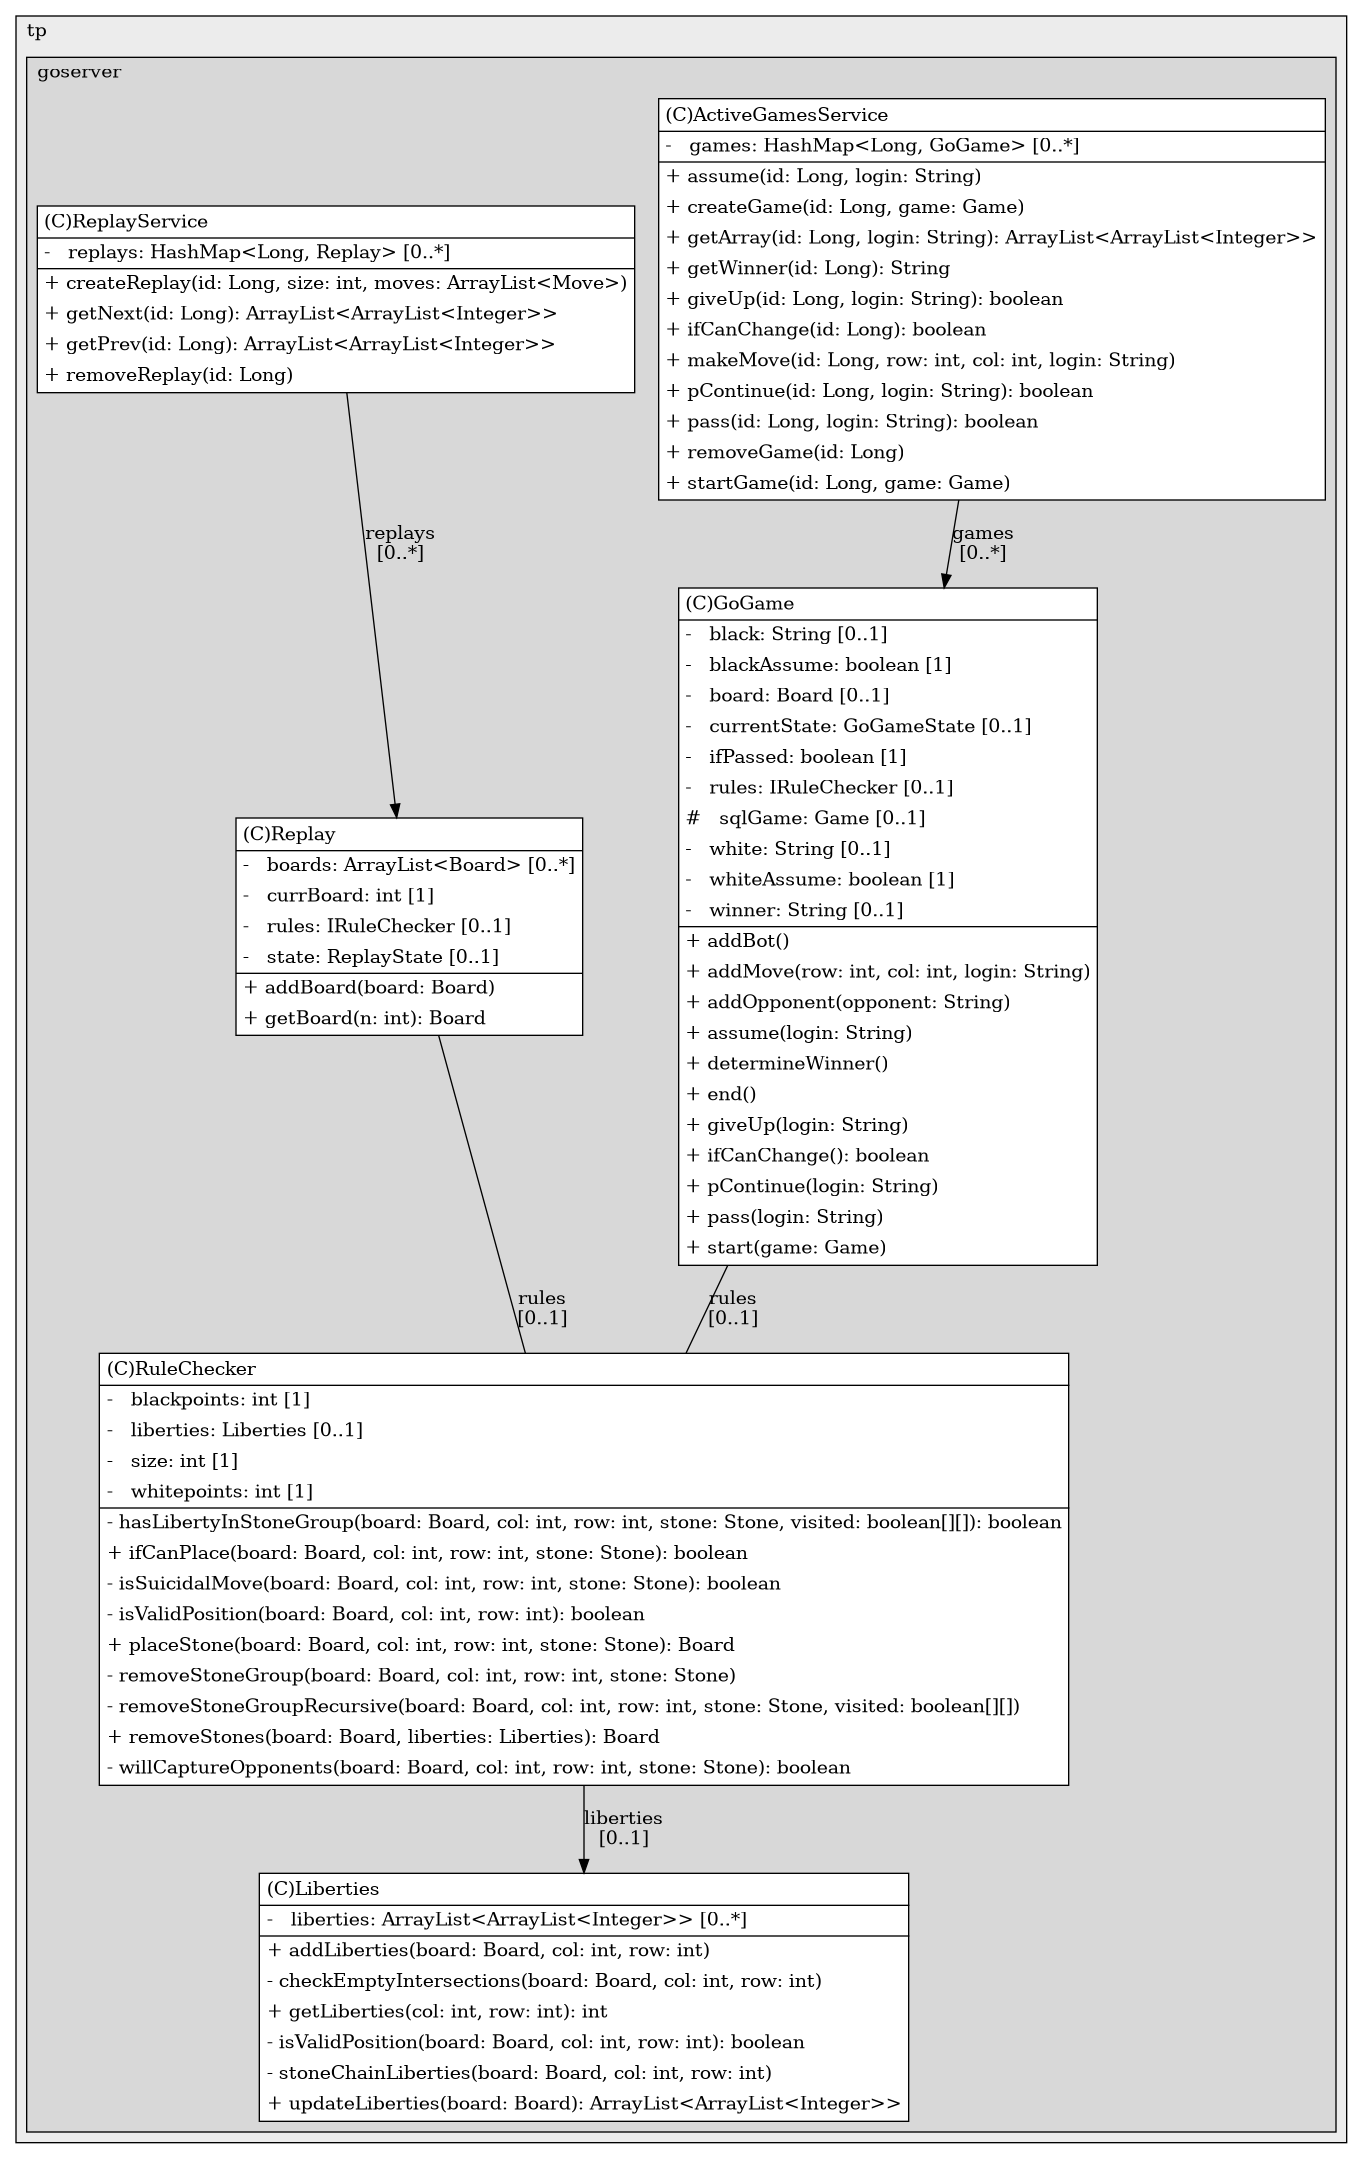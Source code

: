@startuml

/' diagram meta data start
config=StructureConfiguration;
{
  "projectClassification": {
    "searchMode": "OpenProject", // OpenProject, AllProjects
    "includedProjects": "",
    "pathEndKeywords": "*.impl",
    "isClientPath": "",
    "isClientName": "",
    "isTestPath": "",
    "isTestName": "",
    "isMappingPath": "",
    "isMappingName": "",
    "isDataAccessPath": "",
    "isDataAccessName": "",
    "isDataStructurePath": "",
    "isDataStructureName": "",
    "isInterfaceStructuresPath": "",
    "isInterfaceStructuresName": "",
    "isEntryPointPath": "",
    "isEntryPointName": "",
    "treatFinalFieldsAsMandatory": false
  },
  "graphRestriction": {
    "classPackageExcludeFilter": "",
    "classPackageIncludeFilter": "",
    "classNameExcludeFilter": "",
    "classNameIncludeFilter": "",
    "methodNameExcludeFilter": "",
    "methodNameIncludeFilter": "",
    "removeByInheritance": "", // inheritance/annotation based filtering is done in a second step
    "removeByAnnotation": "",
    "removeByClassPackage": "", // cleanup the graph after inheritance/annotation based filtering is done
    "removeByClassName": "",
    "cutMappings": false,
    "cutEnum": true,
    "cutTests": true,
    "cutClient": true,
    "cutDataAccess": false,
    "cutInterfaceStructures": false,
    "cutDataStructures": false,
    "cutGetterAndSetter": true,
    "cutConstructors": true
  },
  "graphTraversal": {
    "forwardDepth": 3,
    "backwardDepth": 3,
    "classPackageExcludeFilter": "",
    "classPackageIncludeFilter": "",
    "classNameExcludeFilter": "",
    "classNameIncludeFilter": "",
    "methodNameExcludeFilter": "",
    "methodNameIncludeFilter": "",
    "hideMappings": false,
    "hideDataStructures": false,
    "hidePrivateMethods": true,
    "hideInterfaceCalls": true, // indirection: implementation -> interface (is hidden) -> implementation
    "onlyShowApplicationEntryPoints": false, // root node is included
    "useMethodCallsForStructureDiagram": "ForwardOnly" // ForwardOnly, BothDirections, No
  },
  "details": {
    "aggregation": "GroupByClass", // ByClass, GroupByClass, None
    "showClassGenericTypes": true,
    "showMethods": true,
    "showMethodParameterNames": true,
    "showMethodParameterTypes": true,
    "showMethodReturnType": true,
    "showPackageLevels": 2,
    "showDetailedClassStructure": true
  },
  "rootClass": "com.tp.goserver.Liberties",
  "extensionCallbackMethod": "" // qualified.class.name#methodName - signature: public static String method(String)
}
diagram meta data end '/



digraph g {
    rankdir="TB"
    splines=polyline
    

'nodes 
subgraph cluster_3708 { 
   	label=tp
	labeljust=l
	fillcolor="#ececec"
	style=filled
   
   subgraph cluster_2122490531 { 
   	label=goserver
	labeljust=l
	fillcolor="#d8d8d8"
	style=filled
   
   ActiveGamesService540499056[
	label=<<TABLE BORDER="1" CELLBORDER="0" CELLPADDING="4" CELLSPACING="0">
<TR><TD ALIGN="LEFT" >(C)ActiveGamesService</TD></TR>
<HR/>
<TR><TD ALIGN="LEFT" >-   games: HashMap&lt;Long, GoGame&gt; [0..*]</TD></TR>
<HR/>
<TR><TD ALIGN="LEFT" >+ assume(id: Long, login: String)</TD></TR>
<TR><TD ALIGN="LEFT" >+ createGame(id: Long, game: Game)</TD></TR>
<TR><TD ALIGN="LEFT" >+ getArray(id: Long, login: String): ArrayList&lt;ArrayList&lt;Integer&gt;&gt;</TD></TR>
<TR><TD ALIGN="LEFT" >+ getWinner(id: Long): String</TD></TR>
<TR><TD ALIGN="LEFT" >+ giveUp(id: Long, login: String): boolean</TD></TR>
<TR><TD ALIGN="LEFT" >+ ifCanChange(id: Long): boolean</TD></TR>
<TR><TD ALIGN="LEFT" >+ makeMove(id: Long, row: int, col: int, login: String)</TD></TR>
<TR><TD ALIGN="LEFT" >+ pContinue(id: Long, login: String): boolean</TD></TR>
<TR><TD ALIGN="LEFT" >+ pass(id: Long, login: String): boolean</TD></TR>
<TR><TD ALIGN="LEFT" >+ removeGame(id: Long)</TD></TR>
<TR><TD ALIGN="LEFT" >+ startGame(id: Long, game: Game)</TD></TR>
</TABLE>>
	style=filled
	margin=0
	shape=plaintext
	fillcolor="#FFFFFF"
];

GoGame540499056[
	label=<<TABLE BORDER="1" CELLBORDER="0" CELLPADDING="4" CELLSPACING="0">
<TR><TD ALIGN="LEFT" >(C)GoGame</TD></TR>
<HR/>
<TR><TD ALIGN="LEFT" >-   black: String [0..1]</TD></TR>
<TR><TD ALIGN="LEFT" >-   blackAssume: boolean [1]</TD></TR>
<TR><TD ALIGN="LEFT" >-   board: Board [0..1]</TD></TR>
<TR><TD ALIGN="LEFT" >-   currentState: GoGameState [0..1]</TD></TR>
<TR><TD ALIGN="LEFT" >-   ifPassed: boolean [1]</TD></TR>
<TR><TD ALIGN="LEFT" >-   rules: IRuleChecker [0..1]</TD></TR>
<TR><TD ALIGN="LEFT" >#   sqlGame: Game [0..1]</TD></TR>
<TR><TD ALIGN="LEFT" >-   white: String [0..1]</TD></TR>
<TR><TD ALIGN="LEFT" >-   whiteAssume: boolean [1]</TD></TR>
<TR><TD ALIGN="LEFT" >-   winner: String [0..1]</TD></TR>
<HR/>
<TR><TD ALIGN="LEFT" >+ addBot()</TD></TR>
<TR><TD ALIGN="LEFT" >+ addMove(row: int, col: int, login: String)</TD></TR>
<TR><TD ALIGN="LEFT" >+ addOpponent(opponent: String)</TD></TR>
<TR><TD ALIGN="LEFT" >+ assume(login: String)</TD></TR>
<TR><TD ALIGN="LEFT" >+ determineWinner()</TD></TR>
<TR><TD ALIGN="LEFT" >+ end()</TD></TR>
<TR><TD ALIGN="LEFT" >+ giveUp(login: String)</TD></TR>
<TR><TD ALIGN="LEFT" >+ ifCanChange(): boolean</TD></TR>
<TR><TD ALIGN="LEFT" >+ pContinue(login: String)</TD></TR>
<TR><TD ALIGN="LEFT" >+ pass(login: String)</TD></TR>
<TR><TD ALIGN="LEFT" >+ start(game: Game)</TD></TR>
</TABLE>>
	style=filled
	margin=0
	shape=plaintext
	fillcolor="#FFFFFF"
];

Liberties540499056[
	label=<<TABLE BORDER="1" CELLBORDER="0" CELLPADDING="4" CELLSPACING="0">
<TR><TD ALIGN="LEFT" >(C)Liberties</TD></TR>
<HR/>
<TR><TD ALIGN="LEFT" >-   liberties: ArrayList&lt;ArrayList&lt;Integer&gt;&gt; [0..*]</TD></TR>
<HR/>
<TR><TD ALIGN="LEFT" >+ addLiberties(board: Board, col: int, row: int)</TD></TR>
<TR><TD ALIGN="LEFT" >- checkEmptyIntersections(board: Board, col: int, row: int)</TD></TR>
<TR><TD ALIGN="LEFT" >+ getLiberties(col: int, row: int): int</TD></TR>
<TR><TD ALIGN="LEFT" >- isValidPosition(board: Board, col: int, row: int): boolean</TD></TR>
<TR><TD ALIGN="LEFT" >- stoneChainLiberties(board: Board, col: int, row: int)</TD></TR>
<TR><TD ALIGN="LEFT" >+ updateLiberties(board: Board): ArrayList&lt;ArrayList&lt;Integer&gt;&gt;</TD></TR>
</TABLE>>
	style=filled
	margin=0
	shape=plaintext
	fillcolor="#FFFFFF"
];

Replay540499056[
	label=<<TABLE BORDER="1" CELLBORDER="0" CELLPADDING="4" CELLSPACING="0">
<TR><TD ALIGN="LEFT" >(C)Replay</TD></TR>
<HR/>
<TR><TD ALIGN="LEFT" >-   boards: ArrayList&lt;Board&gt; [0..*]</TD></TR>
<TR><TD ALIGN="LEFT" >-   currBoard: int [1]</TD></TR>
<TR><TD ALIGN="LEFT" >-   rules: IRuleChecker [0..1]</TD></TR>
<TR><TD ALIGN="LEFT" >-   state: ReplayState [0..1]</TD></TR>
<HR/>
<TR><TD ALIGN="LEFT" >+ addBoard(board: Board)</TD></TR>
<TR><TD ALIGN="LEFT" >+ getBoard(n: int): Board</TD></TR>
</TABLE>>
	style=filled
	margin=0
	shape=plaintext
	fillcolor="#FFFFFF"
];

ReplayService540499056[
	label=<<TABLE BORDER="1" CELLBORDER="0" CELLPADDING="4" CELLSPACING="0">
<TR><TD ALIGN="LEFT" >(C)ReplayService</TD></TR>
<HR/>
<TR><TD ALIGN="LEFT" >-   replays: HashMap&lt;Long, Replay&gt; [0..*]</TD></TR>
<HR/>
<TR><TD ALIGN="LEFT" >+ createReplay(id: Long, size: int, moves: ArrayList&lt;Move&gt;)</TD></TR>
<TR><TD ALIGN="LEFT" >+ getNext(id: Long): ArrayList&lt;ArrayList&lt;Integer&gt;&gt;</TD></TR>
<TR><TD ALIGN="LEFT" >+ getPrev(id: Long): ArrayList&lt;ArrayList&lt;Integer&gt;&gt;</TD></TR>
<TR><TD ALIGN="LEFT" >+ removeReplay(id: Long)</TD></TR>
</TABLE>>
	style=filled
	margin=0
	shape=plaintext
	fillcolor="#FFFFFF"
];

RuleChecker540499056[
	label=<<TABLE BORDER="1" CELLBORDER="0" CELLPADDING="4" CELLSPACING="0">
<TR><TD ALIGN="LEFT" >(C)RuleChecker</TD></TR>
<HR/>
<TR><TD ALIGN="LEFT" >-   blackpoints: int [1]</TD></TR>
<TR><TD ALIGN="LEFT" >-   liberties: Liberties [0..1]</TD></TR>
<TR><TD ALIGN="LEFT" >-   size: int [1]</TD></TR>
<TR><TD ALIGN="LEFT" >-   whitepoints: int [1]</TD></TR>
<HR/>
<TR><TD ALIGN="LEFT" >- hasLibertyInStoneGroup(board: Board, col: int, row: int, stone: Stone, visited: boolean[][]): boolean</TD></TR>
<TR><TD ALIGN="LEFT" >+ ifCanPlace(board: Board, col: int, row: int, stone: Stone): boolean</TD></TR>
<TR><TD ALIGN="LEFT" >- isSuicidalMove(board: Board, col: int, row: int, stone: Stone): boolean</TD></TR>
<TR><TD ALIGN="LEFT" >- isValidPosition(board: Board, col: int, row: int): boolean</TD></TR>
<TR><TD ALIGN="LEFT" >+ placeStone(board: Board, col: int, row: int, stone: Stone): Board</TD></TR>
<TR><TD ALIGN="LEFT" >- removeStoneGroup(board: Board, col: int, row: int, stone: Stone)</TD></TR>
<TR><TD ALIGN="LEFT" >- removeStoneGroupRecursive(board: Board, col: int, row: int, stone: Stone, visited: boolean[][])</TD></TR>
<TR><TD ALIGN="LEFT" >+ removeStones(board: Board, liberties: Liberties): Board</TD></TR>
<TR><TD ALIGN="LEFT" >- willCaptureOpponents(board: Board, col: int, row: int, stone: Stone): boolean</TD></TR>
</TABLE>>
	style=filled
	margin=0
	shape=plaintext
	fillcolor="#FFFFFF"
];
} 
} 

'edges    
ActiveGamesService540499056 -> GoGame540499056[label="games
[0..*]"];
GoGame540499056 -> RuleChecker540499056[label="rules
[0..1]", arrowhead=none];
Replay540499056 -> RuleChecker540499056[label="rules
[0..1]", arrowhead=none];
ReplayService540499056 -> Replay540499056[label="replays
[0..*]"];
RuleChecker540499056 -> Liberties540499056[label="liberties
[0..1]"];
    
}
@enduml